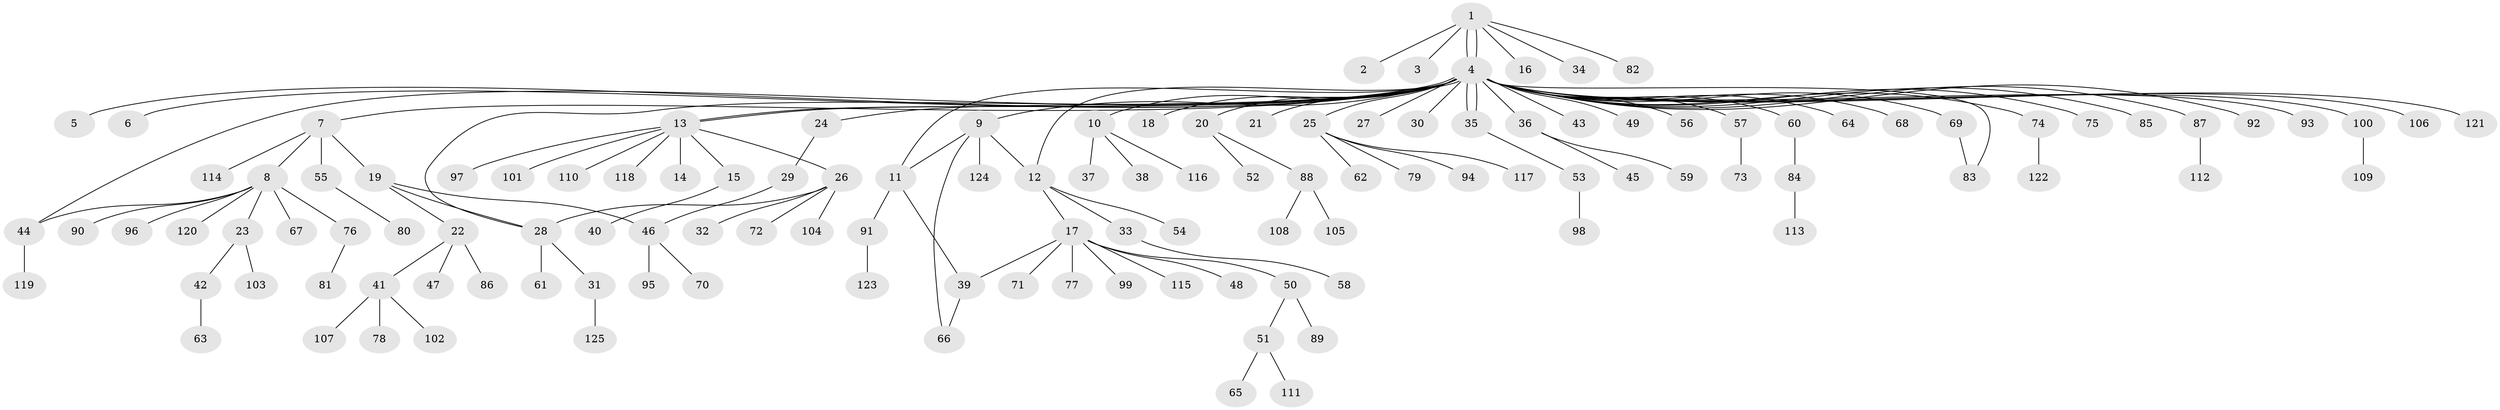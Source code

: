 // coarse degree distribution, {7: 0.013333333333333334, 1: 0.7466666666666667, 37: 0.013333333333333334, 5: 0.06666666666666667, 3: 0.05333333333333334, 4: 0.02666666666666667, 9: 0.013333333333333334, 2: 0.05333333333333334, 8: 0.013333333333333334}
// Generated by graph-tools (version 1.1) at 2025/18/03/04/25 18:18:00]
// undirected, 125 vertices, 136 edges
graph export_dot {
graph [start="1"]
  node [color=gray90,style=filled];
  1;
  2;
  3;
  4;
  5;
  6;
  7;
  8;
  9;
  10;
  11;
  12;
  13;
  14;
  15;
  16;
  17;
  18;
  19;
  20;
  21;
  22;
  23;
  24;
  25;
  26;
  27;
  28;
  29;
  30;
  31;
  32;
  33;
  34;
  35;
  36;
  37;
  38;
  39;
  40;
  41;
  42;
  43;
  44;
  45;
  46;
  47;
  48;
  49;
  50;
  51;
  52;
  53;
  54;
  55;
  56;
  57;
  58;
  59;
  60;
  61;
  62;
  63;
  64;
  65;
  66;
  67;
  68;
  69;
  70;
  71;
  72;
  73;
  74;
  75;
  76;
  77;
  78;
  79;
  80;
  81;
  82;
  83;
  84;
  85;
  86;
  87;
  88;
  89;
  90;
  91;
  92;
  93;
  94;
  95;
  96;
  97;
  98;
  99;
  100;
  101;
  102;
  103;
  104;
  105;
  106;
  107;
  108;
  109;
  110;
  111;
  112;
  113;
  114;
  115;
  116;
  117;
  118;
  119;
  120;
  121;
  122;
  123;
  124;
  125;
  1 -- 2;
  1 -- 3;
  1 -- 4;
  1 -- 4;
  1 -- 16;
  1 -- 34;
  1 -- 82;
  4 -- 5;
  4 -- 6;
  4 -- 7;
  4 -- 9;
  4 -- 10;
  4 -- 11;
  4 -- 12;
  4 -- 13;
  4 -- 13;
  4 -- 18;
  4 -- 20;
  4 -- 21;
  4 -- 24;
  4 -- 25;
  4 -- 27;
  4 -- 28;
  4 -- 30;
  4 -- 35;
  4 -- 35;
  4 -- 36;
  4 -- 43;
  4 -- 44;
  4 -- 49;
  4 -- 56;
  4 -- 57;
  4 -- 60;
  4 -- 64;
  4 -- 68;
  4 -- 69;
  4 -- 74;
  4 -- 75;
  4 -- 83;
  4 -- 85;
  4 -- 87;
  4 -- 92;
  4 -- 93;
  4 -- 100;
  4 -- 106;
  4 -- 121;
  7 -- 8;
  7 -- 19;
  7 -- 55;
  7 -- 114;
  8 -- 23;
  8 -- 44;
  8 -- 67;
  8 -- 76;
  8 -- 90;
  8 -- 96;
  8 -- 120;
  9 -- 11;
  9 -- 12;
  9 -- 66;
  9 -- 124;
  10 -- 37;
  10 -- 38;
  10 -- 116;
  11 -- 39;
  11 -- 91;
  12 -- 17;
  12 -- 33;
  12 -- 54;
  13 -- 14;
  13 -- 15;
  13 -- 26;
  13 -- 97;
  13 -- 101;
  13 -- 110;
  13 -- 118;
  15 -- 40;
  17 -- 39;
  17 -- 48;
  17 -- 50;
  17 -- 71;
  17 -- 77;
  17 -- 99;
  17 -- 115;
  19 -- 22;
  19 -- 28;
  19 -- 46;
  20 -- 52;
  20 -- 88;
  22 -- 41;
  22 -- 47;
  22 -- 86;
  23 -- 42;
  23 -- 103;
  24 -- 29;
  25 -- 62;
  25 -- 79;
  25 -- 94;
  25 -- 117;
  26 -- 28;
  26 -- 32;
  26 -- 72;
  26 -- 104;
  28 -- 31;
  28 -- 61;
  29 -- 46;
  31 -- 125;
  33 -- 58;
  35 -- 53;
  36 -- 45;
  36 -- 59;
  39 -- 66;
  41 -- 78;
  41 -- 102;
  41 -- 107;
  42 -- 63;
  44 -- 119;
  46 -- 70;
  46 -- 95;
  50 -- 51;
  50 -- 89;
  51 -- 65;
  51 -- 111;
  53 -- 98;
  55 -- 80;
  57 -- 73;
  60 -- 84;
  69 -- 83;
  74 -- 122;
  76 -- 81;
  84 -- 113;
  87 -- 112;
  88 -- 105;
  88 -- 108;
  91 -- 123;
  100 -- 109;
}

